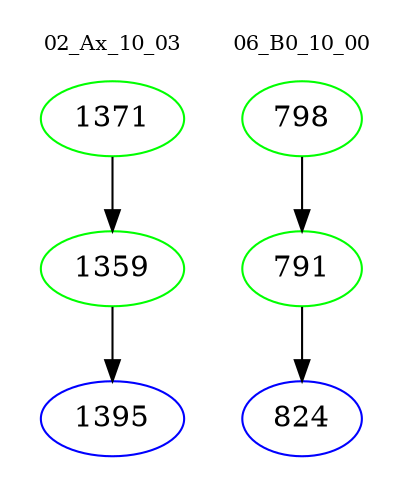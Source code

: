 digraph{
subgraph cluster_0 {
color = white
label = "02_Ax_10_03";
fontsize=10;
T0_1371 [label="1371", color="green"]
T0_1371 -> T0_1359 [color="black"]
T0_1359 [label="1359", color="green"]
T0_1359 -> T0_1395 [color="black"]
T0_1395 [label="1395", color="blue"]
}
subgraph cluster_1 {
color = white
label = "06_B0_10_00";
fontsize=10;
T1_798 [label="798", color="green"]
T1_798 -> T1_791 [color="black"]
T1_791 [label="791", color="green"]
T1_791 -> T1_824 [color="black"]
T1_824 [label="824", color="blue"]
}
}
